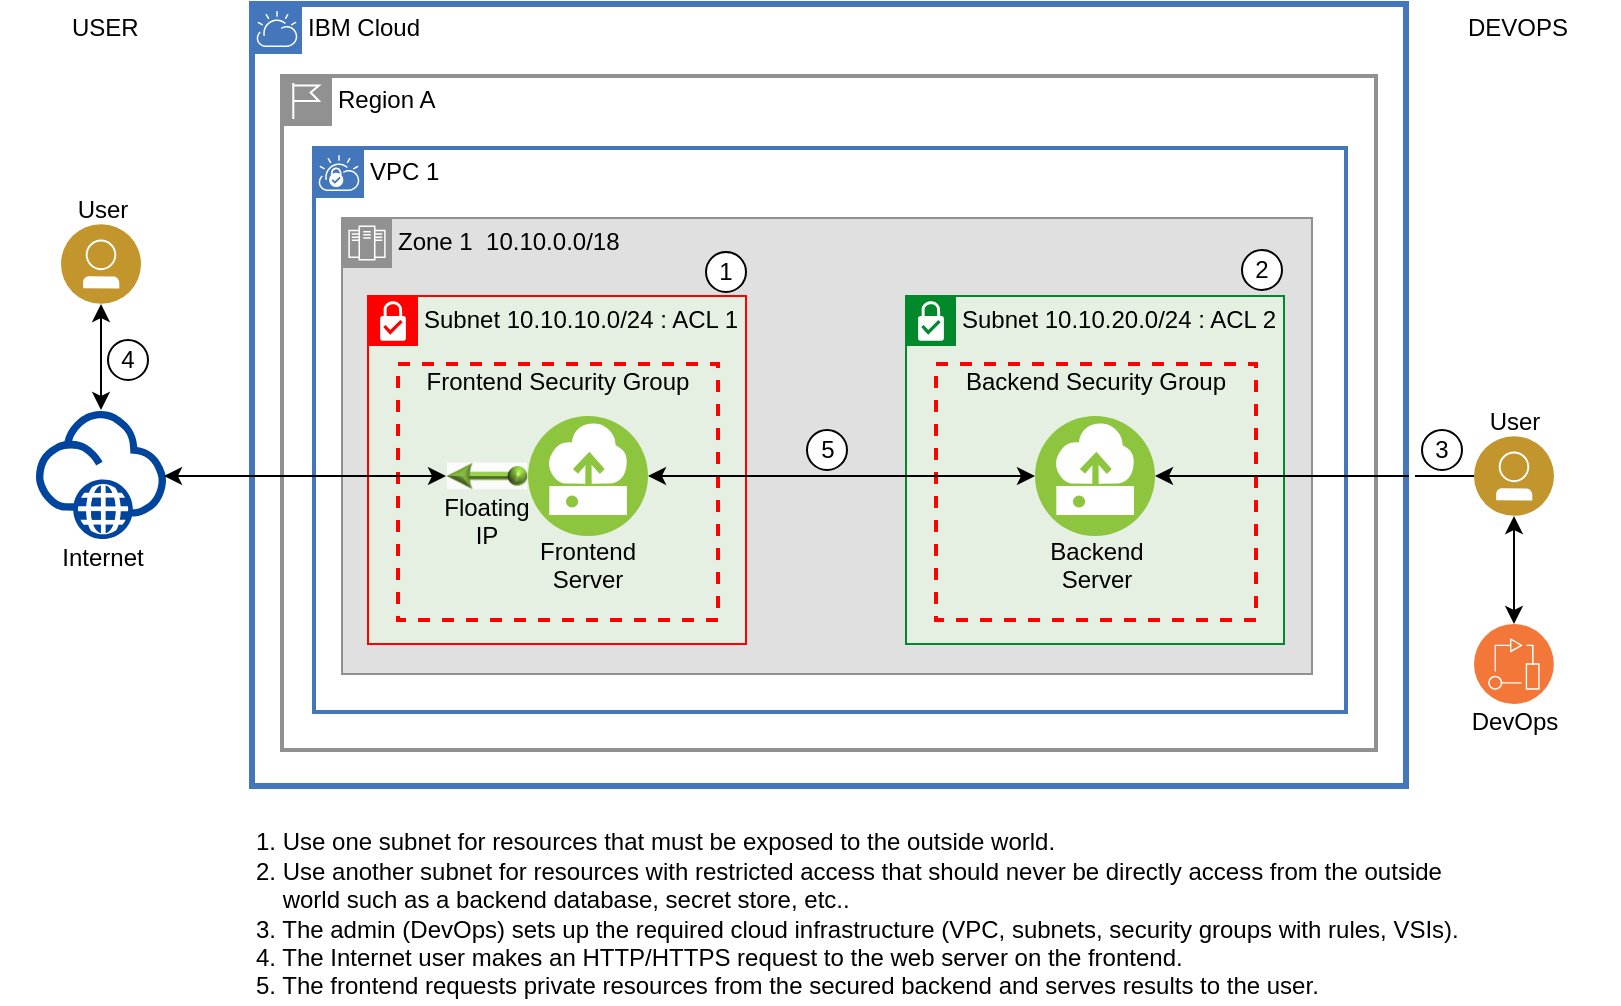 <mxfile version="12.6.6" type="device"><diagram id="gla63Dk0FSsQ5Y3dld1r" name="Page-1"><mxGraphModel dx="1955" dy="485" grid="1" gridSize="10" guides="1" tooltips="1" connect="1" arrows="1" fold="1" page="1" pageScale="1" pageWidth="1169" pageHeight="827" math="0" shadow="0"><root><mxCell id="0"/><mxCell id="1" parent="0"/><mxCell id="XdhBxeVjwwG-wrsQRxkh-4" value="USER" style="image=img/lib/ibm/vpc/PublicTagOff.svg;imageWidth=25;imageHeight=25;imageAlign=left;imageVerticalAlign=top;fontStyle=0;horizontal=1;verticalAlign=top;align=left;spacingLeft=32;spacingTop=-2;collapsible=0;startSize=28;fillColor=none;rounded=0;whiteSpace=wrap;html=1;absoluteArcSize=1;arcSize=0;strokeColor=#FFFFFF;strokeWidth=3;dashed=0;container=1;" parent="1" vertex="1"><mxGeometry x="-22" y="120" width="121" height="391" as="geometry"/></mxCell><mxCell id="dCvMZ2OZZOgdDhihUdpA-3" value="Internet" style="aspect=fixed;perimeter=ellipsePerimeter;html=1;align=center;shadow=0;dashed=0;image;image=img/lib/ibm/vpc/Internet.svg;labelPosition=center;verticalLabelPosition=bottom;verticalAlign=top;fontSize=12;spacingTop=-5;" parent="XdhBxeVjwwG-wrsQRxkh-4" vertex="1"><mxGeometry x="16" y="203" width="65" height="65" as="geometry"/></mxCell><mxCell id="dCvMZ2OZZOgdDhihUdpA-59" value="User" style="aspect=fixed;perimeter=ellipsePerimeter;html=1;align=center;shadow=0;dashed=0;image;image=img/lib/ibm/users/user.svg;labelPosition=center;verticalLabelPosition=top;verticalAlign=bottom;spacingTop=0;spacingBottom=-2;" parent="XdhBxeVjwwG-wrsQRxkh-4" vertex="1"><mxGeometry x="28.5" y="110" width="40" height="40" as="geometry"/></mxCell><mxCell id="wxzdjMefMCO8B9M6MLoJ-5" value="" style="edgeStyle=elbowEdgeStyle;rounded=0;elbow=vertical;html=1;labelBackgroundColor=#ffffff;startArrow=classic;startFill=1;startSize=6;endArrow=classic;endFill=1;endSize=6;jettySize=auto;orthogonalLoop=1;strokeWidth=1;fontSize=14;exitX=0.5;exitY=0;exitDx=0;exitDy=0;entryX=0.5;entryY=1;entryDx=0;entryDy=0;" parent="XdhBxeVjwwG-wrsQRxkh-4" target="dCvMZ2OZZOgdDhihUdpA-59" edge="1" source="dCvMZ2OZZOgdDhihUdpA-3"><mxGeometry width="60" height="60" relative="1" as="geometry"><mxPoint x="48" y="183" as="sourcePoint"/><mxPoint x="50" y="160" as="targetPoint"/><Array as="points"/></mxGeometry></mxCell><mxCell id="6jhYqI-JNif6bcjNG_Aq-14" value="4" style="ellipse;whiteSpace=wrap;html=1;aspect=fixed;strokeColor=#000000;fillColor=#FFFFFF;fontColor=#000000;" vertex="1" parent="XdhBxeVjwwG-wrsQRxkh-4"><mxGeometry x="52" y="168" width="20" height="20" as="geometry"/></mxCell><mxCell id="dCvMZ2OZZOgdDhihUdpA-4" value="IBM Cloud" style="shape=mxgraph.ibm.box;prType=cloud;fontStyle=0;verticalAlign=top;align=left;spacingLeft=32;spacingTop=4;fillColor=none;rounded=0;whiteSpace=wrap;html=1;strokeColor=#4376BB;strokeWidth=3;dashed=0;container=1;spacing=-4;collapsible=0;" parent="1" vertex="1"><mxGeometry x="102" y="120" width="577" height="391" as="geometry"/></mxCell><mxCell id="dCvMZ2OZZOgdDhihUdpA-5" value="Region A" style="shape=mxgraph.ibm.box;prType=region;fontStyle=0;verticalAlign=top;align=left;spacingLeft=32;spacingTop=4;fillColor=none;rounded=0;whiteSpace=wrap;html=1;strokeColor=#919191;strokeWidth=2;dashed=0;container=1;spacing=-4;collapsible=0;" parent="dCvMZ2OZZOgdDhihUdpA-4" vertex="1"><mxGeometry x="15" y="36" width="547" height="337" as="geometry"/></mxCell><mxCell id="dCvMZ2OZZOgdDhihUdpA-6" value="VPC 1" style="shape=mxgraph.ibm.box;prType=vpc;fontStyle=0;verticalAlign=top;align=left;spacingLeft=32;spacingTop=4;fillColor=none;rounded=0;whiteSpace=wrap;html=1;strokeColor=#4376BB;strokeWidth=2;dashed=0;container=1;spacing=-4;collapsible=0;" parent="dCvMZ2OZZOgdDhihUdpA-5" vertex="1"><mxGeometry x="16" y="36" width="516" height="282" as="geometry"/></mxCell><mxCell id="dCvMZ2OZZOgdDhihUdpA-7" value="&lt;div&gt;&lt;font style=&quot;font-size: 12px&quot;&gt;Zone 1&amp;nbsp; 10.10.0.0/18&lt;br&gt;&lt;/font&gt;&lt;/div&gt;" style="shape=mxgraph.ibm.box;prType=zone;fontStyle=0;verticalAlign=top;align=left;spacingLeft=32;spacingTop=4;fillColor=#E0E0E0;rounded=0;whiteSpace=wrap;html=1;strokeColor=#919191;strokeWidth=1;dashed=0;container=1;spacing=-4;collapsible=0;" parent="dCvMZ2OZZOgdDhihUdpA-6" vertex="1"><mxGeometry x="14" y="35" width="485" height="228" as="geometry"/></mxCell><mxCell id="dCvMZ2OZZOgdDhihUdpA-8" value="&lt;div&gt;&lt;font style=&quot;font-size: 12px&quot;&gt;Subnet 10.10.10.0/24 : ACL 1&lt;br&gt;&lt;/font&gt;&lt;/div&gt;" style="shape=mxgraph.ibm.box;prType=subnet;fontStyle=0;verticalAlign=top;align=left;spacingLeft=32;spacingTop=4;fillColor=#E6F0E2;rounded=0;whiteSpace=wrap;html=1;strokeColor=#FF0000;strokeWidth=1;dashed=0;container=1;spacing=-4;collapsible=0;" parent="dCvMZ2OZZOgdDhihUdpA-7" vertex="1"><mxGeometry x="13" y="39" width="189" height="174" as="geometry"/></mxCell><mxCell id="dCvMZ2OZZOgdDhihUdpA-9" value="Frontend Server" style="aspect=fixed;perimeter=ellipsePerimeter;html=1;align=center;shadow=0;dashed=0;image;image=img/lib/ibm/vpc/Instance.svg;dashPattern=1 1;fontColor=#000000;fontSize=12;labelPosition=center;verticalLabelPosition=bottom;verticalAlign=top;spacingTop=-6;spacingLeft=0;labelBackgroundColor=none;whiteSpace=wrap;" parent="dCvMZ2OZZOgdDhihUdpA-8" vertex="1"><mxGeometry x="80" y="60" width="60" height="60" as="geometry"/></mxCell><mxCell id="dCvMZ2OZZOgdDhihUdpA-11" value="&lt;div&gt;Floating &lt;br&gt;&lt;/div&gt;&lt;div&gt;IP&lt;/div&gt;" style="aspect=fixed;perimeter=ellipsePerimeter;html=1;align=center;shadow=0;dashed=0;image;image=img/lib/ibm/vpc/FloatingIP.svg;fontColor=#000000;labelPosition=center;verticalLabelPosition=bottom;verticalAlign=top;fontSize=12;spacingLeft=-1;spacingTop=-19;spacingBottom=-20;rotation=0;textDirection=rtl;flipH=0;flipV=1;direction=west;labelBackgroundColor=none;" parent="dCvMZ2OZZOgdDhihUdpA-8" vertex="1"><mxGeometry x="39" y="69.5" width="41" height="41" as="geometry"/></mxCell><mxCell id="dCvMZ2OZZOgdDhihUdpA-20" value="Frontend Security Group" style="fontStyle=0;verticalAlign=top;align=center;spacingTop=-5;fillColor=none;rounded=0;whiteSpace=wrap;html=1;strokeColor=#FF0000;strokeWidth=2;dashed=1;container=1;collapsible=0;spacingLeft=0;" parent="dCvMZ2OZZOgdDhihUdpA-8" vertex="1"><mxGeometry x="15" y="34" width="160" height="128" as="geometry"/></mxCell><mxCell id="dCvMZ2OZZOgdDhihUdpA-13" value="&lt;div&gt;&lt;font style=&quot;font-size: 12px&quot;&gt;Subnet 10.10.20.0/24&lt;/font&gt; : ACL 2&lt;br&gt;&lt;/div&gt;" style="shape=mxgraph.ibm.box;prType=subnet;fontStyle=0;verticalAlign=top;align=left;spacingLeft=32;spacingTop=4;fillColor=#E6F0E2;rounded=0;whiteSpace=wrap;html=1;strokeColor=#00882B;strokeWidth=1;dashed=0;container=1;spacing=-4;collapsible=0;" parent="dCvMZ2OZZOgdDhihUdpA-7" vertex="1"><mxGeometry x="282" y="39" width="189" height="174" as="geometry"/></mxCell><mxCell id="dCvMZ2OZZOgdDhihUdpA-14" value="&lt;div&gt;Backend&lt;/div&gt;&lt;div&gt;Server&lt;br&gt;&lt;/div&gt;" style="aspect=fixed;perimeter=ellipsePerimeter;html=1;align=center;shadow=0;dashed=0;image;image=img/lib/ibm/vpc/Instance.svg;dashPattern=1 1;fontColor=#000000;fontSize=12;labelPosition=center;verticalLabelPosition=bottom;verticalAlign=top;imageBackground=none;labelBackgroundColor=none;spacingTop=-6;" parent="dCvMZ2OZZOgdDhihUdpA-13" vertex="1"><mxGeometry x="64.5" y="60" width="60" height="60" as="geometry"/></mxCell><mxCell id="6jhYqI-JNif6bcjNG_Aq-4" value="Backend Security Group" style="fontStyle=0;verticalAlign=top;align=center;spacingTop=-5;fillColor=none;rounded=0;whiteSpace=wrap;html=1;strokeColor=#FF0000;strokeWidth=2;dashed=1;container=1;collapsible=0;spacingLeft=0;" vertex="1" parent="dCvMZ2OZZOgdDhihUdpA-13"><mxGeometry x="15" y="34" width="160" height="128" as="geometry"/></mxCell><mxCell id="6jhYqI-JNif6bcjNG_Aq-6" style="edgeStyle=orthogonalEdgeStyle;rounded=0;orthogonalLoop=1;jettySize=auto;html=1;exitX=1;exitY=0.5;exitDx=0;exitDy=0;entryX=0;entryY=0.5;entryDx=0;entryDy=0;startArrow=classic;startFill=1;" edge="1" parent="dCvMZ2OZZOgdDhihUdpA-7" source="dCvMZ2OZZOgdDhihUdpA-9" target="dCvMZ2OZZOgdDhihUdpA-14"><mxGeometry relative="1" as="geometry"/></mxCell><mxCell id="6jhYqI-JNif6bcjNG_Aq-13" value="5" style="ellipse;whiteSpace=wrap;html=1;aspect=fixed;strokeColor=#000000;fillColor=#FFFFFF;fontColor=#000000;" vertex="1" parent="dCvMZ2OZZOgdDhihUdpA-7"><mxGeometry x="232.5" y="106" width="20" height="20" as="geometry"/></mxCell><mxCell id="6jhYqI-JNif6bcjNG_Aq-22" value="1" style="ellipse;whiteSpace=wrap;html=1;aspect=fixed;strokeColor=#000000;fillColor=#FFFFFF;fontColor=#000000;" vertex="1" parent="dCvMZ2OZZOgdDhihUdpA-7"><mxGeometry x="182" y="17" width="20" height="20" as="geometry"/></mxCell><mxCell id="6jhYqI-JNif6bcjNG_Aq-23" value="2" style="ellipse;whiteSpace=wrap;html=1;aspect=fixed;strokeColor=#000000;fillColor=#FFFFFF;fontColor=#000000;" vertex="1" parent="dCvMZ2OZZOgdDhihUdpA-7"><mxGeometry x="450" y="16" width="20" height="20" as="geometry"/></mxCell><mxCell id="wxzdjMefMCO8B9M6MLoJ-28" value="" style="edgeStyle=elbowEdgeStyle;rounded=0;elbow=vertical;html=1;labelBackgroundColor=#ffffff;startArrow=classic;startFill=1;startSize=6;endArrow=classic;endFill=1;endSize=6;jettySize=auto;orthogonalLoop=1;strokeWidth=1;fontSize=14;entryX=1;entryY=0.5;entryDx=0;entryDy=0;" parent="1" edge="1" target="dCvMZ2OZZOgdDhihUdpA-11"><mxGeometry width="60" height="60" relative="1" as="geometry"><mxPoint x="58" y="356" as="sourcePoint"/><mxPoint x="180" y="386" as="targetPoint"/><Array as="points"><mxPoint x="140" y="356"/></Array></mxGeometry></mxCell><mxCell id="6jhYqI-JNif6bcjNG_Aq-10" style="edgeStyle=orthogonalEdgeStyle;rounded=0;orthogonalLoop=1;jettySize=auto;html=1;exitX=1;exitY=0.5;exitDx=0;exitDy=0;entryX=0;entryY=0.5;entryDx=0;entryDy=0;startArrow=classic;startFill=1;endArrow=none;endFill=0;" edge="1" parent="1" source="dCvMZ2OZZOgdDhihUdpA-14" target="6jhYqI-JNif6bcjNG_Aq-9"><mxGeometry relative="1" as="geometry"/></mxCell><mxCell id="6jhYqI-JNif6bcjNG_Aq-16" value="DEVOPS" style="shape=mxgraph.ibm.box;prType=enterprise;fontStyle=0;verticalAlign=top;align=left;spacingLeft=32;spacingTop=4;fillColor=none;rounded=0;whiteSpace=wrap;html=1;strokeColor=#FFFFFF;strokeWidth=3;dashed=0;container=1;spacing=-4;collapsible=0;fontColor=#000000;" vertex="1" parent="1"><mxGeometry x="682" y="120" width="102" height="391" as="geometry"/></mxCell><mxCell id="6jhYqI-JNif6bcjNG_Aq-8" value="DevOps" style="aspect=fixed;perimeter=ellipsePerimeter;html=1;align=center;shadow=0;dashed=0;fontColor=#000000;labelBackgroundColor=#ffffff;fontSize=12;spacingTop=-5;image;image=img/lib/ibm/devops/devops.svg;strokeColor=#FF0000;fillColor=#F8CECC;" vertex="1" parent="6jhYqI-JNif6bcjNG_Aq-16"><mxGeometry x="31" y="310" width="40" height="40" as="geometry"/></mxCell><mxCell id="6jhYqI-JNif6bcjNG_Aq-9" value="User" style="aspect=fixed;perimeter=ellipsePerimeter;html=1;align=center;shadow=0;dashed=0;image;image=img/lib/ibm/users/user.svg;labelPosition=center;verticalLabelPosition=top;verticalAlign=bottom;spacingBottom=-2;" vertex="1" parent="6jhYqI-JNif6bcjNG_Aq-16"><mxGeometry x="31" y="216" width="40" height="40" as="geometry"/></mxCell><mxCell id="6jhYqI-JNif6bcjNG_Aq-11" style="edgeStyle=orthogonalEdgeStyle;rounded=0;orthogonalLoop=1;jettySize=auto;html=1;exitX=0.5;exitY=1;exitDx=0;exitDy=0;entryX=0.5;entryY=0;entryDx=0;entryDy=0;startArrow=classic;startFill=1;endArrow=classic;endFill=1;fontColor=#000000;" edge="1" parent="6jhYqI-JNif6bcjNG_Aq-16" source="6jhYqI-JNif6bcjNG_Aq-9" target="6jhYqI-JNif6bcjNG_Aq-8"><mxGeometry relative="1" as="geometry"/></mxCell><mxCell id="6jhYqI-JNif6bcjNG_Aq-12" value="3" style="ellipse;whiteSpace=wrap;html=1;aspect=fixed;strokeColor=#000000;fillColor=#FFFFFF;fontColor=#000000;" vertex="1" parent="6jhYqI-JNif6bcjNG_Aq-16"><mxGeometry x="5" y="213" width="20" height="20" as="geometry"/></mxCell><mxCell id="6jhYqI-JNif6bcjNG_Aq-21" value="&lt;div align=&quot;left&quot;&gt;1. Use one subnet for resources that must be exposed to the outside world.&lt;/div&gt;&lt;div align=&quot;left&quot;&gt;2. Use another subnet for resources with restricted access that should never be directly access from the outside &lt;br&gt;&lt;/div&gt;&lt;div align=&quot;left&quot;&gt;&amp;nbsp;&amp;nbsp;&amp;nbsp; world such as a backend database, secret store, etc.. &lt;br&gt;&lt;/div&gt;&lt;div align=&quot;left&quot;&gt;3. The admin (DevOps) sets up the required cloud infrastructure (VPC, subnets, security groups with rules, VSIs).&lt;/div&gt;&lt;div align=&quot;left&quot;&gt;4. The Internet user makes an HTTP/HTTPS request to the web server on the frontend.&lt;/div&gt;&lt;div align=&quot;left&quot;&gt;5. The frontend requests private resources from the secured backend and serves results to the user.&lt;br&gt;&lt;/div&gt;" style="text;html=1;resizable=0;autosize=1;align=left;verticalAlign=middle;points=[];fillColor=none;strokeColor=none;rounded=0;fontColor=#000000;" vertex="1" parent="1"><mxGeometry x="102" y="530" width="620" height="90" as="geometry"/></mxCell><mxCell id="dCvMZ2OZZOgdDhihUdpA-1" parent="0"/><mxCell id="dCvMZ2OZZOgdDhihUdpA-84" parent="0"/><mxCell id="dCvMZ2OZZOgdDhihUdpA-85" value="Connector" parent="0"/><mxCell id="dCvMZ2OZZOgdDhihUdpA-86" parent="0"/><mxCell id="dCvMZ2OZZOgdDhihUdpA-87" value="Connector" parent="0"/><mxCell id="dCvMZ2OZZOgdDhihUdpA-88" parent="0"/><mxCell id="dCvMZ2OZZOgdDhihUdpA-89" parent="0"/><mxCell id="dCvMZ2OZZOgdDhihUdpA-90" value="Connector" parent="0"/><mxCell id="dCvMZ2OZZOgdDhihUdpA-91" parent="0"/><mxCell id="dCvMZ2OZZOgdDhihUdpA-92" value="Connector" parent="0"/></root></mxGraphModel></diagram></mxfile>